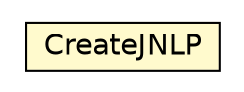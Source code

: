 #!/usr/local/bin/dot
#
# Class diagram 
# Generated by UMLGraph version 5.1 (http://www.umlgraph.org/)
#

digraph G {
	edge [fontname="Helvetica",fontsize=10,labelfontname="Helvetica",labelfontsize=10];
	node [fontname="Helvetica",fontsize=10,shape=plaintext];
	nodesep=0.25;
	ranksep=0.5;
	// jason.infra.centralised.CreateJNLP
	c37484 [label=<<table title="jason.infra.centralised.CreateJNLP" border="0" cellborder="1" cellspacing="0" cellpadding="2" port="p" bgcolor="lemonChiffon" href="./CreateJNLP.html">
		<tr><td><table border="0" cellspacing="0" cellpadding="1">
<tr><td align="center" balign="center"> CreateJNLP </td></tr>
		</table></td></tr>
		</table>>, fontname="Helvetica", fontcolor="black", fontsize=14.0];
}

